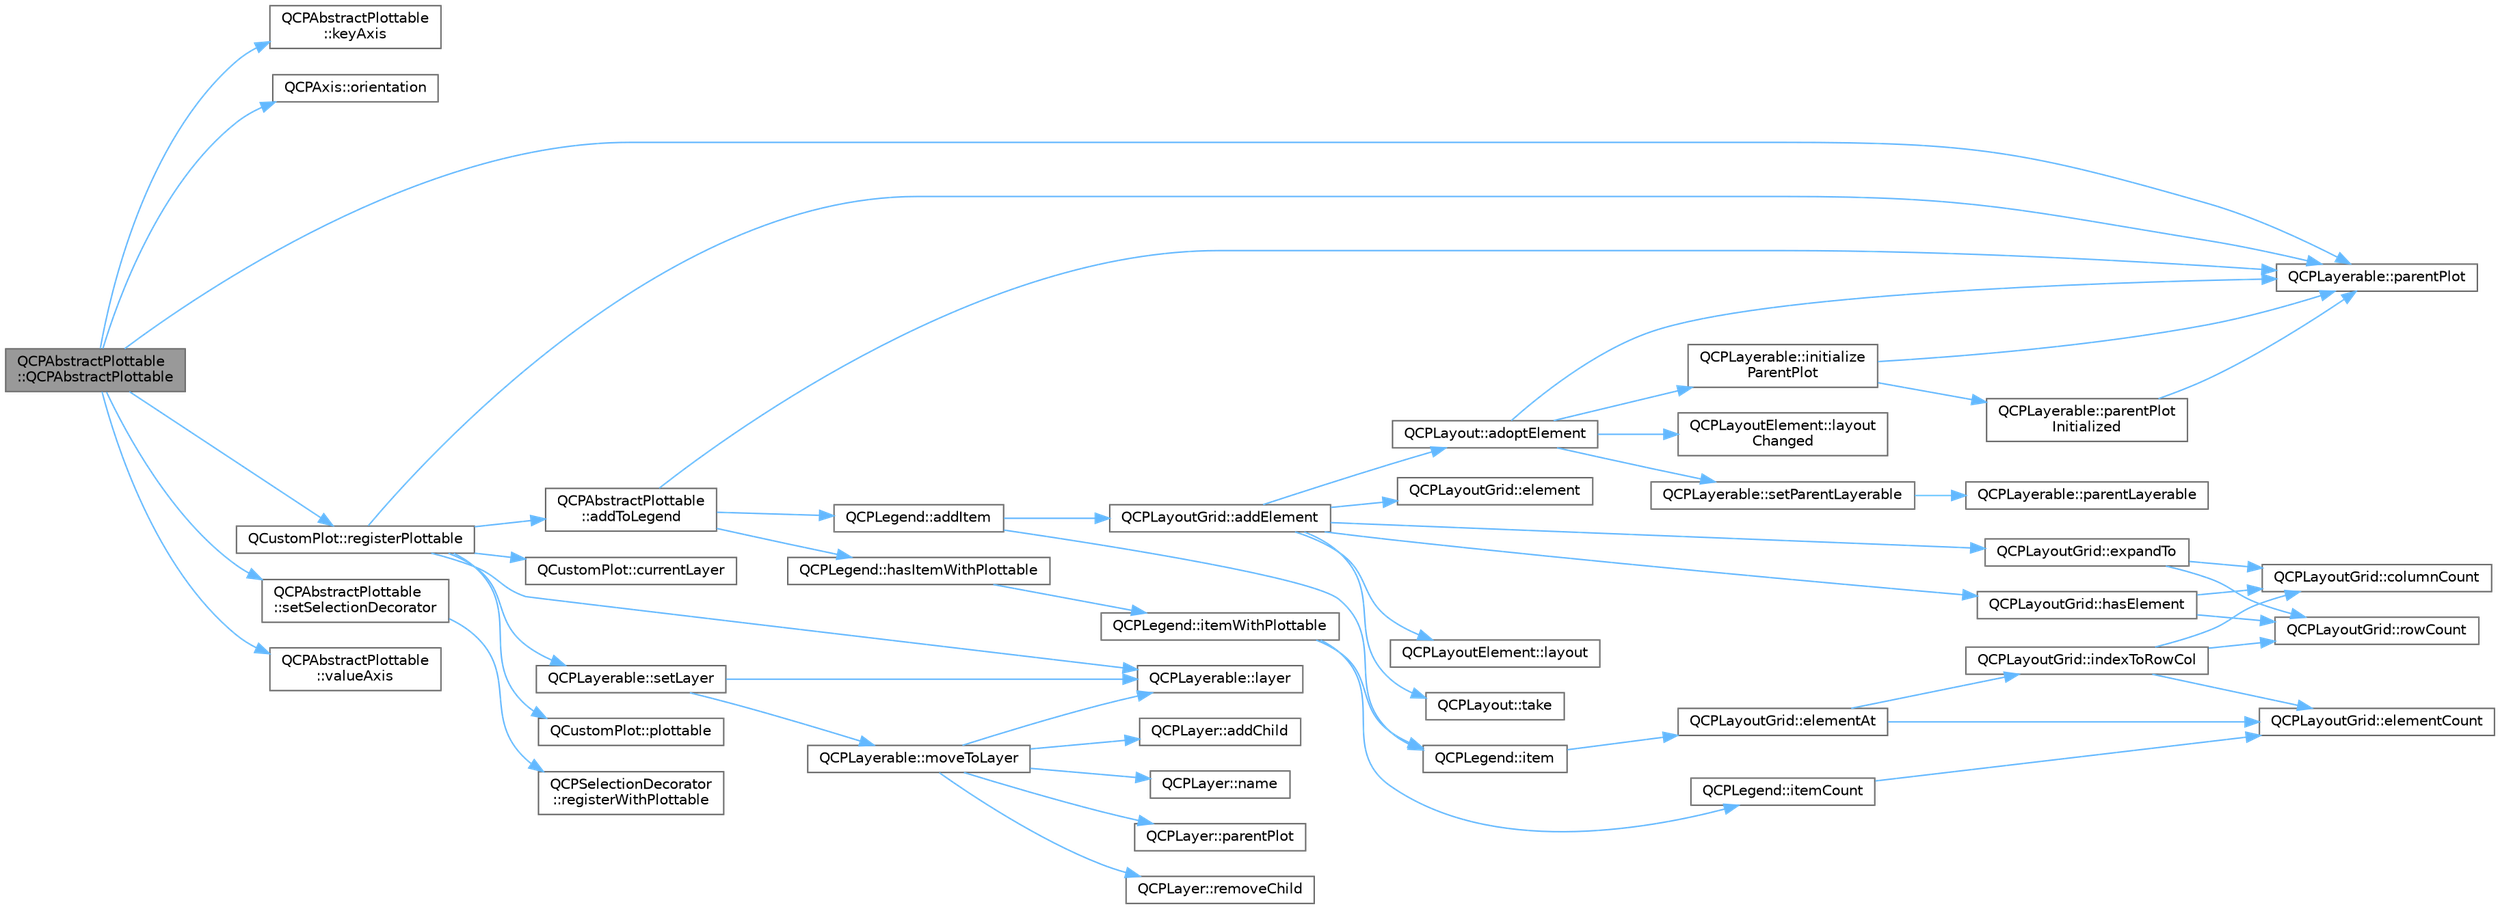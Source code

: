 digraph "QCPAbstractPlottable::QCPAbstractPlottable"
{
 // LATEX_PDF_SIZE
  bgcolor="transparent";
  edge [fontname=Helvetica,fontsize=10,labelfontname=Helvetica,labelfontsize=10];
  node [fontname=Helvetica,fontsize=10,shape=box,height=0.2,width=0.4];
  rankdir="LR";
  Node1 [label="QCPAbstractPlottable\l::QCPAbstractPlottable",height=0.2,width=0.4,color="gray40", fillcolor="grey60", style="filled", fontcolor="black",tooltip=" "];
  Node1 -> Node2 [color="steelblue1",style="solid"];
  Node2 [label="QCPAbstractPlottable\l::keyAxis",height=0.2,width=0.4,color="grey40", fillcolor="white", style="filled",URL="$class_q_c_p_abstract_plottable.html#aa6f25b97ee99988fe352f17cb9ed962b",tooltip=" "];
  Node1 -> Node3 [color="steelblue1",style="solid"];
  Node3 [label="QCPAxis::orientation",height=0.2,width=0.4,color="grey40", fillcolor="white", style="filled",URL="$class_q_c_p_axis.html#ab988ef4538e2655bb77bd138189cd42e",tooltip=" "];
  Node1 -> Node4 [color="steelblue1",style="solid"];
  Node4 [label="QCPLayerable::parentPlot",height=0.2,width=0.4,color="grey40", fillcolor="white", style="filled",URL="$class_q_c_p_layerable.html#a36ed5b292b90934b524a4e5866a3526c",tooltip=" "];
  Node1 -> Node5 [color="steelblue1",style="solid"];
  Node5 [label="QCustomPlot::registerPlottable",height=0.2,width=0.4,color="grey40", fillcolor="white", style="filled",URL="$class_q_custom_plot.html#aeba7733bb9fadfb5a375b3f40de9e58a",tooltip=" "];
  Node5 -> Node6 [color="steelblue1",style="solid"];
  Node6 [label="QCPAbstractPlottable\l::addToLegend",height=0.2,width=0.4,color="grey40", fillcolor="white", style="filled",URL="$class_q_c_p_abstract_plottable.html#aa64e93cb5b606d8110d2cc0a349bb30f",tooltip=" "];
  Node6 -> Node7 [color="steelblue1",style="solid"];
  Node7 [label="QCPLegend::addItem",height=0.2,width=0.4,color="grey40", fillcolor="white", style="filled",URL="$class_q_c_p_legend.html#a3ab274de52d2951faea45a6d975e6b3f",tooltip=" "];
  Node7 -> Node8 [color="steelblue1",style="solid"];
  Node8 [label="QCPLayoutGrid::addElement",height=0.2,width=0.4,color="grey40", fillcolor="white", style="filled",URL="$class_q_c_p_layout_grid.html#adff1a2ca691ed83d2d24a4cd1fe17012",tooltip=" "];
  Node8 -> Node9 [color="steelblue1",style="solid"];
  Node9 [label="QCPLayout::adoptElement",height=0.2,width=0.4,color="grey40", fillcolor="white", style="filled",URL="$class_q_c_p_layout.html#af6dbbc24156a808da29cd1ec031729a3",tooltip=" "];
  Node9 -> Node10 [color="steelblue1",style="solid"];
  Node10 [label="QCPLayerable::initialize\lParentPlot",height=0.2,width=0.4,color="grey40", fillcolor="white", style="filled",URL="$class_q_c_p_layerable.html#a8cbe5a0c9a5674249982f5ca5f8e02bc",tooltip=" "];
  Node10 -> Node4 [color="steelblue1",style="solid"];
  Node10 -> Node11 [color="steelblue1",style="solid"];
  Node11 [label="QCPLayerable::parentPlot\lInitialized",height=0.2,width=0.4,color="grey40", fillcolor="white", style="filled",URL="$class_q_c_p_layerable.html#ab20b7dbd8e0249ed61adb9622c427382",tooltip=" "];
  Node11 -> Node4 [color="steelblue1",style="solid"];
  Node9 -> Node12 [color="steelblue1",style="solid"];
  Node12 [label="QCPLayoutElement::layout\lChanged",height=0.2,width=0.4,color="grey40", fillcolor="white", style="filled",URL="$class_q_c_p_layout_element.html#a765f041a73af0c2de41b41a5a03e31a4",tooltip=" "];
  Node9 -> Node4 [color="steelblue1",style="solid"];
  Node9 -> Node13 [color="steelblue1",style="solid"];
  Node13 [label="QCPLayerable::setParentLayerable",height=0.2,width=0.4,color="grey40", fillcolor="white", style="filled",URL="$class_q_c_p_layerable.html#aa23c893671f1f6744ac235cf2204cf3a",tooltip=" "];
  Node13 -> Node14 [color="steelblue1",style="solid"];
  Node14 [label="QCPLayerable::parentLayerable",height=0.2,width=0.4,color="grey40", fillcolor="white", style="filled",URL="$class_q_c_p_layerable.html#aa78b7e644d2c519e1a9a6f2ac5fcd858",tooltip=" "];
  Node8 -> Node15 [color="steelblue1",style="solid"];
  Node15 [label="QCPLayoutGrid::element",height=0.2,width=0.4,color="grey40", fillcolor="white", style="filled",URL="$class_q_c_p_layout_grid.html#a602b426609b4411cf6a93c3ddf3a381a",tooltip=" "];
  Node8 -> Node16 [color="steelblue1",style="solid"];
  Node16 [label="QCPLayoutGrid::expandTo",height=0.2,width=0.4,color="grey40", fillcolor="white", style="filled",URL="$class_q_c_p_layout_grid.html#a886c0dcbabd51a45da399e044552b685",tooltip=" "];
  Node16 -> Node17 [color="steelblue1",style="solid"];
  Node17 [label="QCPLayoutGrid::columnCount",height=0.2,width=0.4,color="grey40", fillcolor="white", style="filled",URL="$class_q_c_p_layout_grid.html#a1a2962cbf45011405b64b913afa8e7a2",tooltip=" "];
  Node16 -> Node18 [color="steelblue1",style="solid"];
  Node18 [label="QCPLayoutGrid::rowCount",height=0.2,width=0.4,color="grey40", fillcolor="white", style="filled",URL="$class_q_c_p_layout_grid.html#a19c66fd76cbce58a8e94f33797e0c0aa",tooltip=" "];
  Node8 -> Node19 [color="steelblue1",style="solid"];
  Node19 [label="QCPLayoutGrid::hasElement",height=0.2,width=0.4,color="grey40", fillcolor="white", style="filled",URL="$class_q_c_p_layout_grid.html#ab0cf4f7edc9414a3bfaddac0f46dc0a0",tooltip=" "];
  Node19 -> Node17 [color="steelblue1",style="solid"];
  Node19 -> Node18 [color="steelblue1",style="solid"];
  Node8 -> Node20 [color="steelblue1",style="solid"];
  Node20 [label="QCPLayoutElement::layout",height=0.2,width=0.4,color="grey40", fillcolor="white", style="filled",URL="$class_q_c_p_layout_element.html#a4efdcbde9d28f410e5ef166c9d691deb",tooltip=" "];
  Node8 -> Node21 [color="steelblue1",style="solid"];
  Node21 [label="QCPLayout::take",height=0.2,width=0.4,color="grey40", fillcolor="white", style="filled",URL="$class_q_c_p_layout.html#ada26cd17e56472b0b4d7fbbc96873e4c",tooltip=" "];
  Node7 -> Node22 [color="steelblue1",style="solid"];
  Node22 [label="QCPLegend::item",height=0.2,width=0.4,color="grey40", fillcolor="white", style="filled",URL="$class_q_c_p_legend.html#acfe9694c45104a3359d3806ed366fcf7",tooltip=" "];
  Node22 -> Node23 [color="steelblue1",style="solid"];
  Node23 [label="QCPLayoutGrid::elementAt",height=0.2,width=0.4,color="grey40", fillcolor="white", style="filled",URL="$class_q_c_p_layout_grid.html#a4288f174082555f6bd92021bdedb75dc",tooltip=" "];
  Node23 -> Node24 [color="steelblue1",style="solid"];
  Node24 [label="QCPLayoutGrid::elementCount",height=0.2,width=0.4,color="grey40", fillcolor="white", style="filled",URL="$class_q_c_p_layout_grid.html#a9a8942aface780a02445ebcf14c48513",tooltip=" "];
  Node23 -> Node25 [color="steelblue1",style="solid"];
  Node25 [label="QCPLayoutGrid::indexToRowCol",height=0.2,width=0.4,color="grey40", fillcolor="white", style="filled",URL="$class_q_c_p_layout_grid.html#a577223db920e2acb34bc1091080c76d1",tooltip=" "];
  Node25 -> Node17 [color="steelblue1",style="solid"];
  Node25 -> Node24 [color="steelblue1",style="solid"];
  Node25 -> Node18 [color="steelblue1",style="solid"];
  Node6 -> Node26 [color="steelblue1",style="solid"];
  Node26 [label="QCPLegend::hasItemWithPlottable",height=0.2,width=0.4,color="grey40", fillcolor="white", style="filled",URL="$class_q_c_p_legend.html#a4b90a442af871582df85c2bc13f91e88",tooltip=" "];
  Node26 -> Node27 [color="steelblue1",style="solid"];
  Node27 [label="QCPLegend::itemWithPlottable",height=0.2,width=0.4,color="grey40", fillcolor="white", style="filled",URL="$class_q_c_p_legend.html#a91e790002d8bf15a20628a8e8841e397",tooltip=" "];
  Node27 -> Node22 [color="steelblue1",style="solid"];
  Node27 -> Node28 [color="steelblue1",style="solid"];
  Node28 [label="QCPLegend::itemCount",height=0.2,width=0.4,color="grey40", fillcolor="white", style="filled",URL="$class_q_c_p_legend.html#a57ab86ab8b2a3762d4c1455eb5452c88",tooltip=" "];
  Node28 -> Node24 [color="steelblue1",style="solid"];
  Node6 -> Node4 [color="steelblue1",style="solid"];
  Node5 -> Node29 [color="steelblue1",style="solid"];
  Node29 [label="QCustomPlot::currentLayer",height=0.2,width=0.4,color="grey40", fillcolor="white", style="filled",URL="$class_q_custom_plot.html#a0421d647f420b0b4c57aec1708857af5",tooltip=" "];
  Node5 -> Node30 [color="steelblue1",style="solid"];
  Node30 [label="QCPLayerable::layer",height=0.2,width=0.4,color="grey40", fillcolor="white", style="filled",URL="$class_q_c_p_layerable.html#a9d4e121a7f1d2314f906fe698209cac9",tooltip=" "];
  Node5 -> Node4 [color="steelblue1",style="solid"];
  Node5 -> Node31 [color="steelblue1",style="solid"];
  Node31 [label="QCustomPlot::plottable",height=0.2,width=0.4,color="grey40", fillcolor="white", style="filled",URL="$class_q_custom_plot.html#adea38bdc660da9412ba69fb939031567",tooltip=" "];
  Node5 -> Node32 [color="steelblue1",style="solid"];
  Node32 [label="QCPLayerable::setLayer",height=0.2,width=0.4,color="grey40", fillcolor="white", style="filled",URL="$class_q_c_p_layerable.html#ab0d0da6d2de45a118886d2c8e16d5a54",tooltip=" "];
  Node32 -> Node30 [color="steelblue1",style="solid"];
  Node32 -> Node33 [color="steelblue1",style="solid"];
  Node33 [label="QCPLayerable::moveToLayer",height=0.2,width=0.4,color="grey40", fillcolor="white", style="filled",URL="$class_q_c_p_layerable.html#af94484cfb7cbbddb7de522e9be71d9a4",tooltip=" "];
  Node33 -> Node34 [color="steelblue1",style="solid"];
  Node34 [label="QCPLayer::addChild",height=0.2,width=0.4,color="grey40", fillcolor="white", style="filled",URL="$class_q_c_p_layer.html#a57ce5e49364aa9122276d5df3b4a0ddc",tooltip=" "];
  Node33 -> Node30 [color="steelblue1",style="solid"];
  Node33 -> Node35 [color="steelblue1",style="solid"];
  Node35 [label="QCPLayer::name",height=0.2,width=0.4,color="grey40", fillcolor="white", style="filled",URL="$class_q_c_p_layer.html#a37806f662b50b588fb1029a14fc5ef50",tooltip=" "];
  Node33 -> Node36 [color="steelblue1",style="solid"];
  Node36 [label="QCPLayer::parentPlot",height=0.2,width=0.4,color="grey40", fillcolor="white", style="filled",URL="$class_q_c_p_layer.html#a923cb87bb467eeb17d649ba2b2fe4f5f",tooltip=" "];
  Node33 -> Node37 [color="steelblue1",style="solid"];
  Node37 [label="QCPLayer::removeChild",height=0.2,width=0.4,color="grey40", fillcolor="white", style="filled",URL="$class_q_c_p_layer.html#ac2f64ac7761650582d968d86670ef362",tooltip=" "];
  Node1 -> Node38 [color="steelblue1",style="solid"];
  Node38 [label="QCPAbstractPlottable\l::setSelectionDecorator",height=0.2,width=0.4,color="grey40", fillcolor="white", style="filled",URL="$class_q_c_p_abstract_plottable.html#a20e266ad646f8c4a7e4631040510e5d9",tooltip=" "];
  Node38 -> Node39 [color="steelblue1",style="solid"];
  Node39 [label="QCPSelectionDecorator\l::registerWithPlottable",height=0.2,width=0.4,color="grey40", fillcolor="white", style="filled",URL="$class_q_c_p_selection_decorator.html#af66cb39e308da0285ae5d533e1e85027",tooltip=" "];
  Node1 -> Node40 [color="steelblue1",style="solid"];
  Node40 [label="QCPAbstractPlottable\l::valueAxis",height=0.2,width=0.4,color="grey40", fillcolor="white", style="filled",URL="$class_q_c_p_abstract_plottable.html#a842b3831660d3e33b73863fd133889dd",tooltip=" "];
}
